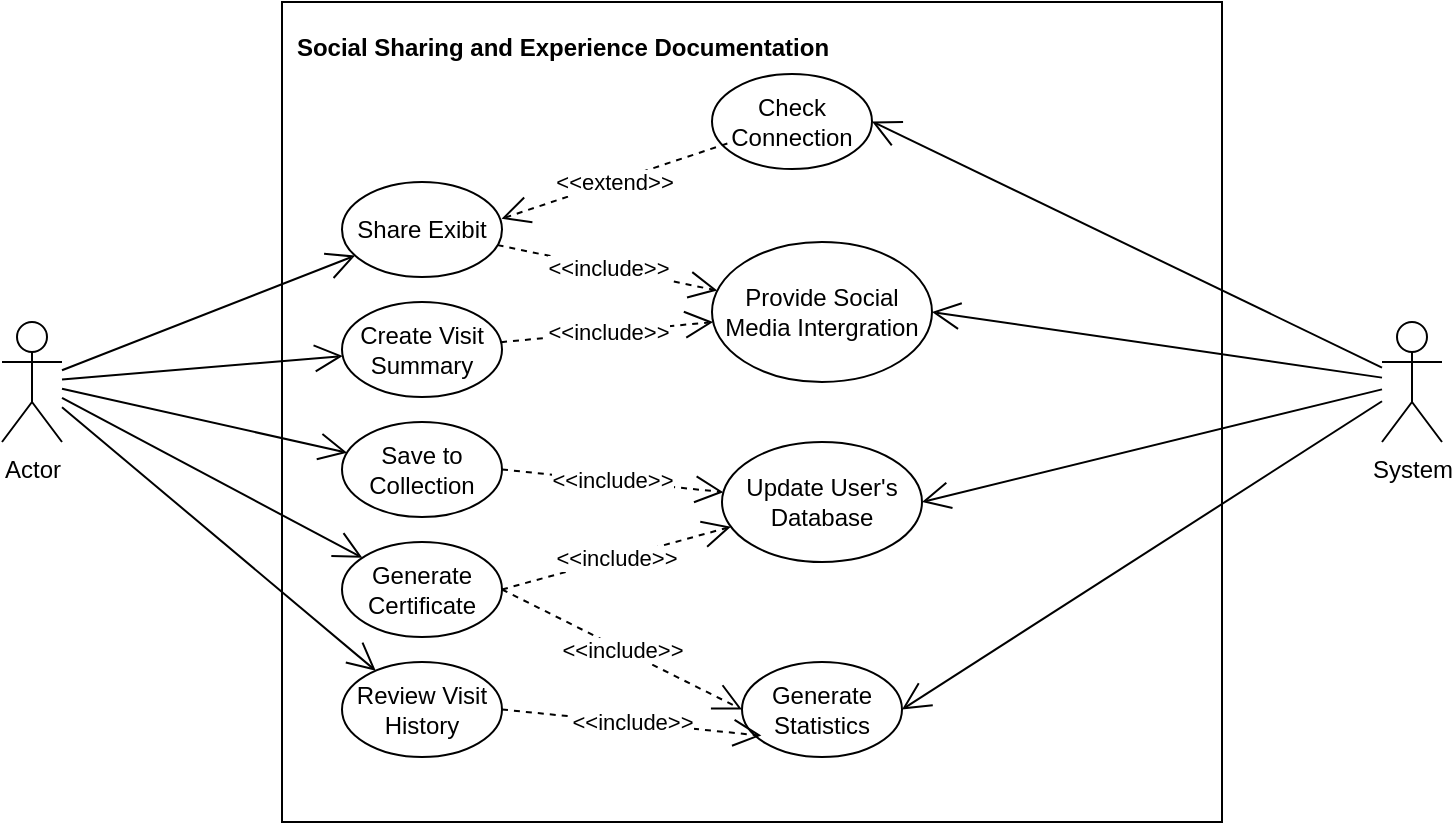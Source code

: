 <mxfile version="26.1.1">
  <diagram name="Page-1" id="T2HV7W2bEr10PdScYj_j">
    <mxGraphModel dx="947" dy="499" grid="1" gridSize="10" guides="1" tooltips="1" connect="1" arrows="1" fold="1" page="1" pageScale="1" pageWidth="850" pageHeight="1100" math="0" shadow="0">
      <root>
        <mxCell id="0" />
        <mxCell id="1" parent="0" />
        <mxCell id="MTA_4rFRmgYYKRMojckk-1" value="Actor" style="shape=umlActor;verticalLabelPosition=bottom;verticalAlign=top;html=1;" vertex="1" parent="1">
          <mxGeometry x="10" y="300" width="30" height="60" as="geometry" />
        </mxCell>
        <mxCell id="MTA_4rFRmgYYKRMojckk-3" value="" style="html=1;whiteSpace=wrap;fillColor=none;" vertex="1" parent="1">
          <mxGeometry x="150" y="140" width="470" height="410" as="geometry" />
        </mxCell>
        <mxCell id="MTA_4rFRmgYYKRMojckk-4" value="Social Sharing and Experience Documentation" style="text;align=center;fontStyle=1;verticalAlign=middle;spacingLeft=3;spacingRight=3;strokeColor=none;rotatable=0;points=[[0,0.5],[1,0.5]];portConstraint=eastwest;html=1;" vertex="1" parent="1">
          <mxGeometry x="250" y="150" width="80" height="26" as="geometry" />
        </mxCell>
        <mxCell id="MTA_4rFRmgYYKRMojckk-6" value="Share Exibit" style="ellipse;whiteSpace=wrap;html=1;" vertex="1" parent="1">
          <mxGeometry x="180" y="230" width="80" height="47.5" as="geometry" />
        </mxCell>
        <mxCell id="MTA_4rFRmgYYKRMojckk-7" value="Create Visit Summary" style="ellipse;whiteSpace=wrap;html=1;" vertex="1" parent="1">
          <mxGeometry x="180" y="290" width="80" height="47.5" as="geometry" />
        </mxCell>
        <mxCell id="MTA_4rFRmgYYKRMojckk-8" value="Save to Collection" style="ellipse;whiteSpace=wrap;html=1;" vertex="1" parent="1">
          <mxGeometry x="180" y="350" width="80" height="47.5" as="geometry" />
        </mxCell>
        <mxCell id="MTA_4rFRmgYYKRMojckk-9" value="Generate Certificate" style="ellipse;whiteSpace=wrap;html=1;" vertex="1" parent="1">
          <mxGeometry x="180" y="410" width="80" height="47.5" as="geometry" />
        </mxCell>
        <mxCell id="MTA_4rFRmgYYKRMojckk-10" value="Review Visit History" style="ellipse;whiteSpace=wrap;html=1;" vertex="1" parent="1">
          <mxGeometry x="180" y="470" width="80" height="47.5" as="geometry" />
        </mxCell>
        <mxCell id="MTA_4rFRmgYYKRMojckk-11" value="Generate Statistics" style="ellipse;whiteSpace=wrap;html=1;" vertex="1" parent="1">
          <mxGeometry x="380" y="470" width="80" height="47.5" as="geometry" />
        </mxCell>
        <mxCell id="MTA_4rFRmgYYKRMojckk-12" value="Update User&#39;s Database" style="ellipse;whiteSpace=wrap;html=1;" vertex="1" parent="1">
          <mxGeometry x="370" y="360" width="100" height="60" as="geometry" />
        </mxCell>
        <mxCell id="MTA_4rFRmgYYKRMojckk-13" value="Provide Social Media Intergration" style="ellipse;whiteSpace=wrap;html=1;" vertex="1" parent="1">
          <mxGeometry x="365" y="260" width="110" height="70" as="geometry" />
        </mxCell>
        <mxCell id="MTA_4rFRmgYYKRMojckk-15" value="" style="endArrow=open;endFill=1;endSize=12;html=1;rounded=0;" edge="1" parent="1" source="MTA_4rFRmgYYKRMojckk-1" target="MTA_4rFRmgYYKRMojckk-6">
          <mxGeometry width="160" relative="1" as="geometry">
            <mxPoint x="40" y="330" as="sourcePoint" />
            <mxPoint x="210" y="342.21" as="targetPoint" />
            <Array as="points" />
          </mxGeometry>
        </mxCell>
        <mxCell id="MTA_4rFRmgYYKRMojckk-16" value="" style="endArrow=open;endFill=1;endSize=12;html=1;rounded=0;" edge="1" parent="1" source="MTA_4rFRmgYYKRMojckk-1" target="MTA_4rFRmgYYKRMojckk-7">
          <mxGeometry width="160" relative="1" as="geometry">
            <mxPoint x="80" y="344" as="sourcePoint" />
            <mxPoint x="200" y="280" as="targetPoint" />
            <Array as="points" />
          </mxGeometry>
        </mxCell>
        <mxCell id="MTA_4rFRmgYYKRMojckk-18" value="" style="endArrow=open;endFill=1;endSize=12;html=1;rounded=0;" edge="1" parent="1" source="MTA_4rFRmgYYKRMojckk-1" target="MTA_4rFRmgYYKRMojckk-8">
          <mxGeometry width="160" relative="1" as="geometry">
            <mxPoint x="50" y="339" as="sourcePoint" />
            <mxPoint x="190" y="327" as="targetPoint" />
            <Array as="points" />
          </mxGeometry>
        </mxCell>
        <mxCell id="MTA_4rFRmgYYKRMojckk-19" value="" style="endArrow=open;endFill=1;endSize=12;html=1;rounded=0;" edge="1" parent="1" source="MTA_4rFRmgYYKRMojckk-1" target="MTA_4rFRmgYYKRMojckk-9">
          <mxGeometry width="160" relative="1" as="geometry">
            <mxPoint x="60" y="349" as="sourcePoint" />
            <mxPoint x="200" y="337" as="targetPoint" />
            <Array as="points" />
          </mxGeometry>
        </mxCell>
        <mxCell id="MTA_4rFRmgYYKRMojckk-20" value="" style="endArrow=open;endFill=1;endSize=12;html=1;rounded=0;" edge="1" parent="1" source="MTA_4rFRmgYYKRMojckk-1" target="MTA_4rFRmgYYKRMojckk-10">
          <mxGeometry width="160" relative="1" as="geometry">
            <mxPoint x="50" y="348" as="sourcePoint" />
            <mxPoint x="200" y="428" as="targetPoint" />
            <Array as="points" />
          </mxGeometry>
        </mxCell>
        <mxCell id="MTA_4rFRmgYYKRMojckk-21" value="&amp;lt;&amp;lt;include&amp;gt;&amp;gt;" style="endArrow=open;endSize=12;dashed=1;html=1;rounded=0;" edge="1" parent="1" source="MTA_4rFRmgYYKRMojckk-6" target="MTA_4rFRmgYYKRMojckk-13">
          <mxGeometry width="160" relative="1" as="geometry">
            <mxPoint x="280" y="329.71" as="sourcePoint" />
            <mxPoint x="380" y="330" as="targetPoint" />
          </mxGeometry>
        </mxCell>
        <mxCell id="MTA_4rFRmgYYKRMojckk-22" value="&amp;lt;&amp;lt;include&amp;gt;&amp;gt;" style="endArrow=open;endSize=12;dashed=1;html=1;rounded=0;" edge="1" parent="1" source="MTA_4rFRmgYYKRMojckk-7" target="MTA_4rFRmgYYKRMojckk-13">
          <mxGeometry width="160" relative="1" as="geometry">
            <mxPoint x="270" y="267" as="sourcePoint" />
            <mxPoint x="411" y="280" as="targetPoint" />
          </mxGeometry>
        </mxCell>
        <mxCell id="MTA_4rFRmgYYKRMojckk-25" value="&amp;lt;&amp;lt;include&amp;gt;&amp;gt;" style="endArrow=open;endSize=12;dashed=1;html=1;rounded=0;exitX=1;exitY=0.5;exitDx=0;exitDy=0;" edge="1" parent="1" source="MTA_4rFRmgYYKRMojckk-8" target="MTA_4rFRmgYYKRMojckk-12">
          <mxGeometry width="160" relative="1" as="geometry">
            <mxPoint x="267" y="391.5" as="sourcePoint" />
            <mxPoint x="410" y="368.5" as="targetPoint" />
          </mxGeometry>
        </mxCell>
        <mxCell id="MTA_4rFRmgYYKRMojckk-26" value="&amp;lt;&amp;lt;include&amp;gt;&amp;gt;" style="endArrow=open;endSize=12;dashed=1;html=1;rounded=0;exitX=1;exitY=0.5;exitDx=0;exitDy=0;" edge="1" parent="1" source="MTA_4rFRmgYYKRMojckk-9" target="MTA_4rFRmgYYKRMojckk-12">
          <mxGeometry width="160" relative="1" as="geometry">
            <mxPoint x="260" y="420" as="sourcePoint" />
            <mxPoint x="410" y="425" as="targetPoint" />
          </mxGeometry>
        </mxCell>
        <mxCell id="MTA_4rFRmgYYKRMojckk-27" value="&amp;lt;&amp;lt;include&amp;gt;&amp;gt;" style="endArrow=open;endSize=12;dashed=1;html=1;rounded=0;exitX=1;exitY=0.5;exitDx=0;exitDy=0;entryX=0;entryY=0.5;entryDx=0;entryDy=0;" edge="1" parent="1" source="MTA_4rFRmgYYKRMojckk-9" target="MTA_4rFRmgYYKRMojckk-11">
          <mxGeometry width="160" relative="1" as="geometry">
            <mxPoint x="260" y="452.5" as="sourcePoint" />
            <mxPoint x="410" y="457.5" as="targetPoint" />
          </mxGeometry>
        </mxCell>
        <mxCell id="MTA_4rFRmgYYKRMojckk-28" value="&amp;lt;&amp;lt;include&amp;gt;&amp;gt;" style="endArrow=open;endSize=12;dashed=1;html=1;rounded=0;exitX=1;exitY=0.5;exitDx=0;exitDy=0;entryX=0.121;entryY=0.775;entryDx=0;entryDy=0;entryPerimeter=0;" edge="1" parent="1" source="MTA_4rFRmgYYKRMojckk-10" target="MTA_4rFRmgYYKRMojckk-11">
          <mxGeometry width="160" relative="1" as="geometry">
            <mxPoint x="270" y="478.75" as="sourcePoint" />
            <mxPoint x="410" y="470" as="targetPoint" />
          </mxGeometry>
        </mxCell>
        <mxCell id="MTA_4rFRmgYYKRMojckk-29" value="Check Connection" style="ellipse;whiteSpace=wrap;html=1;" vertex="1" parent="1">
          <mxGeometry x="365" y="176" width="80" height="47.5" as="geometry" />
        </mxCell>
        <mxCell id="MTA_4rFRmgYYKRMojckk-32" value="&amp;lt;&amp;lt;extend&amp;gt;&amp;gt;" style="endArrow=open;endSize=12;dashed=1;html=1;rounded=0;entryX=0.997;entryY=0.387;entryDx=0;entryDy=0;entryPerimeter=0;exitX=0.096;exitY=0.731;exitDx=0;exitDy=0;exitPerimeter=0;" edge="1" parent="1" source="MTA_4rFRmgYYKRMojckk-29" target="MTA_4rFRmgYYKRMojckk-6">
          <mxGeometry width="160" relative="1" as="geometry">
            <mxPoint x="250" y="210" as="sourcePoint" />
            <mxPoint x="356" y="200" as="targetPoint" />
          </mxGeometry>
        </mxCell>
        <mxCell id="MTA_4rFRmgYYKRMojckk-33" value="System" style="shape=umlActor;verticalLabelPosition=bottom;verticalAlign=top;html=1;" vertex="1" parent="1">
          <mxGeometry x="700" y="300" width="30" height="60" as="geometry" />
        </mxCell>
        <mxCell id="MTA_4rFRmgYYKRMojckk-36" value="" style="endArrow=open;endFill=1;endSize=12;html=1;rounded=0;entryX=1;entryY=0.5;entryDx=0;entryDy=0;" edge="1" parent="1" source="MTA_4rFRmgYYKRMojckk-33" target="MTA_4rFRmgYYKRMojckk-29">
          <mxGeometry width="160" relative="1" as="geometry">
            <mxPoint x="650" y="469.43" as="sourcePoint" />
            <mxPoint x="810" y="469.43" as="targetPoint" />
          </mxGeometry>
        </mxCell>
        <mxCell id="MTA_4rFRmgYYKRMojckk-37" value="" style="endArrow=open;endFill=1;endSize=12;html=1;rounded=0;entryX=1;entryY=0.5;entryDx=0;entryDy=0;" edge="1" parent="1" source="MTA_4rFRmgYYKRMojckk-33" target="MTA_4rFRmgYYKRMojckk-13">
          <mxGeometry width="160" relative="1" as="geometry">
            <mxPoint x="710" y="333" as="sourcePoint" />
            <mxPoint x="455" y="210" as="targetPoint" />
          </mxGeometry>
        </mxCell>
        <mxCell id="MTA_4rFRmgYYKRMojckk-38" value="" style="endArrow=open;endFill=1;endSize=12;html=1;rounded=0;entryX=1;entryY=0.5;entryDx=0;entryDy=0;" edge="1" parent="1" source="MTA_4rFRmgYYKRMojckk-33" target="MTA_4rFRmgYYKRMojckk-12">
          <mxGeometry width="160" relative="1" as="geometry">
            <mxPoint x="720" y="343" as="sourcePoint" />
            <mxPoint x="465" y="220" as="targetPoint" />
          </mxGeometry>
        </mxCell>
        <mxCell id="MTA_4rFRmgYYKRMojckk-39" value="" style="endArrow=open;endFill=1;endSize=12;html=1;rounded=0;entryX=1;entryY=0.5;entryDx=0;entryDy=0;" edge="1" parent="1" source="MTA_4rFRmgYYKRMojckk-33" target="MTA_4rFRmgYYKRMojckk-11">
          <mxGeometry width="160" relative="1" as="geometry">
            <mxPoint x="730" y="353" as="sourcePoint" />
            <mxPoint x="475" y="230" as="targetPoint" />
          </mxGeometry>
        </mxCell>
      </root>
    </mxGraphModel>
  </diagram>
</mxfile>

